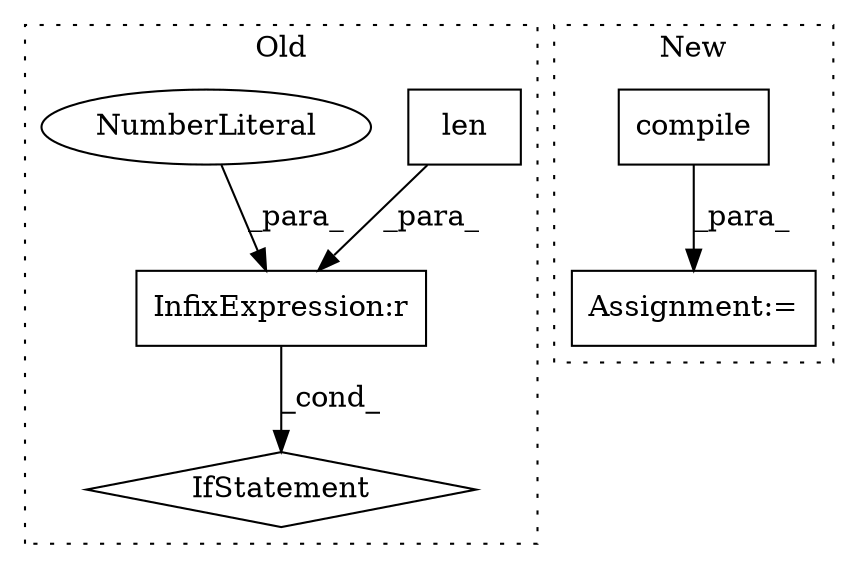 digraph G {
subgraph cluster0 {
1 [label="len" a="32" s="1903,1911" l="4,1" shape="box"];
4 [label="InfixExpression:r" a="27" s="1912" l="3" shape="box"];
5 [label="IfStatement" a="25" s="1899,1916" l="4,2" shape="diamond"];
6 [label="NumberLiteral" a="34" s="1915" l="1" shape="ellipse"];
label = "Old";
style="dotted";
}
subgraph cluster1 {
2 [label="compile" a="32" s="1610,1627" l="8,1" shape="box"];
3 [label="Assignment:=" a="7" s="1606" l="1" shape="box"];
label = "New";
style="dotted";
}
1 -> 4 [label="_para_"];
2 -> 3 [label="_para_"];
4 -> 5 [label="_cond_"];
6 -> 4 [label="_para_"];
}